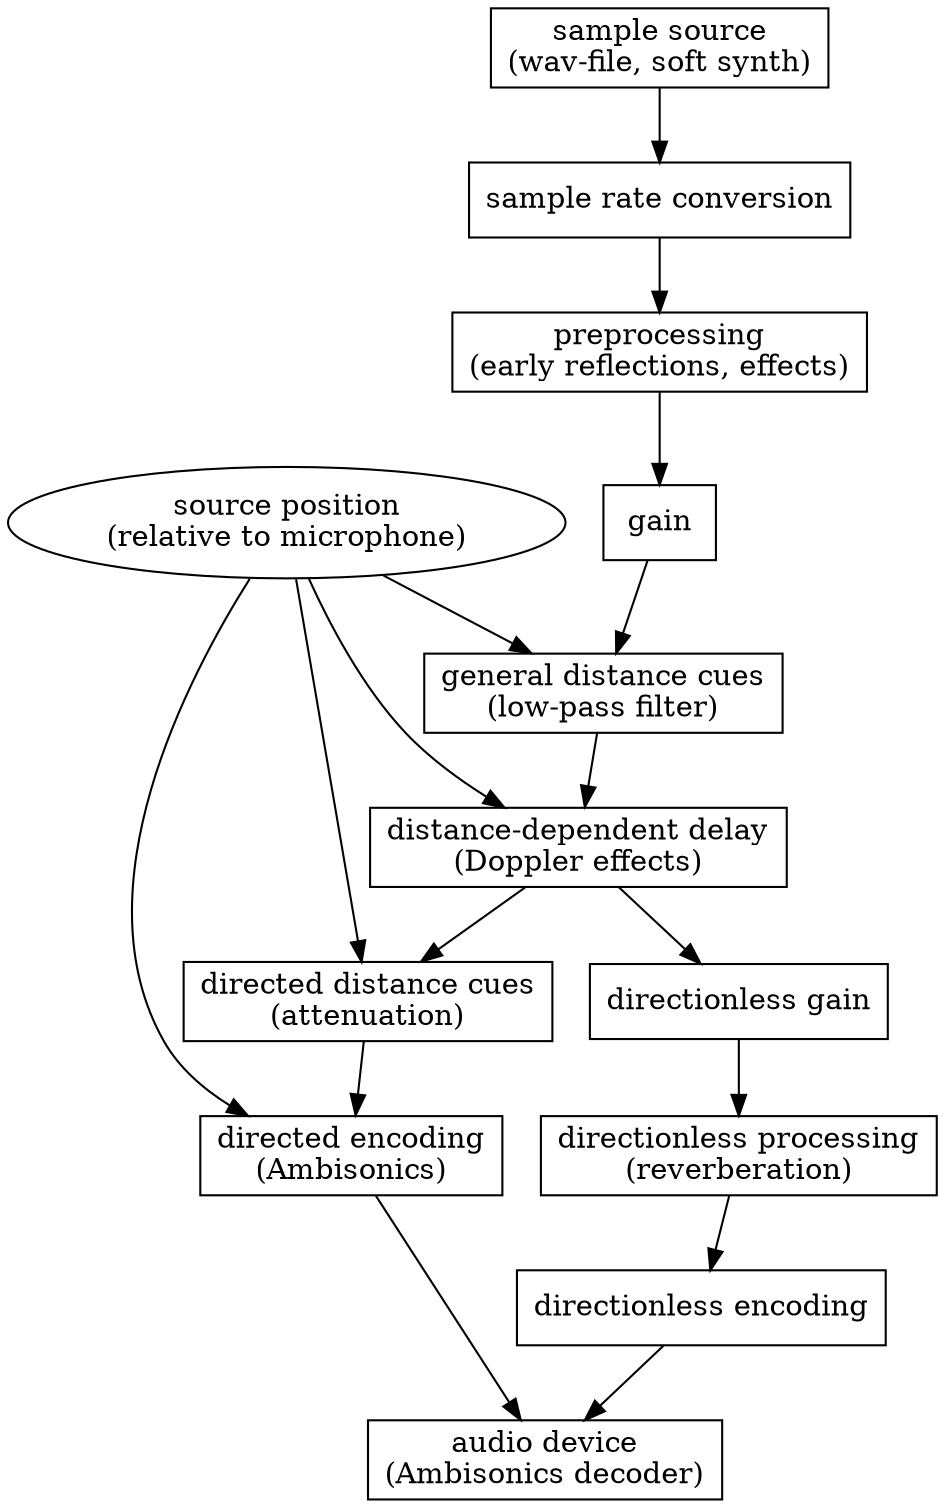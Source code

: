 digraph pipeline {
x [label = "source position\n(relative to microphone)"]
node[shape = "box"]
a [label = "sample source\n(wav-file, soft synth)"]
b [label = "sample rate conversion"]
c [label = "preprocessing\n(early reflections, effects)"]
d [label = "gain"]
e [label = "general distance cues\n(low-pass filter)"]
f [label = "distance-dependent delay\n(Doppler effects)"]
g [label = "directed distance cues\n(attenuation)"]
h [label = "directed encoding\n(Ambisonics)"]
i [label = "directionless gain"]
j [label = "directionless processing\n(reverberation)"]
k [label = "directionless encoding"]
l [label = "audio device\n(Ambisonics decoder)"]

x -> e
x -> f
x -> g
x -> h

a -> b
b -> c
c -> d
d -> e
e -> f
f -> g
g -> h
f -> i
i -> j
j -> k

h -> l
k -> l
}
